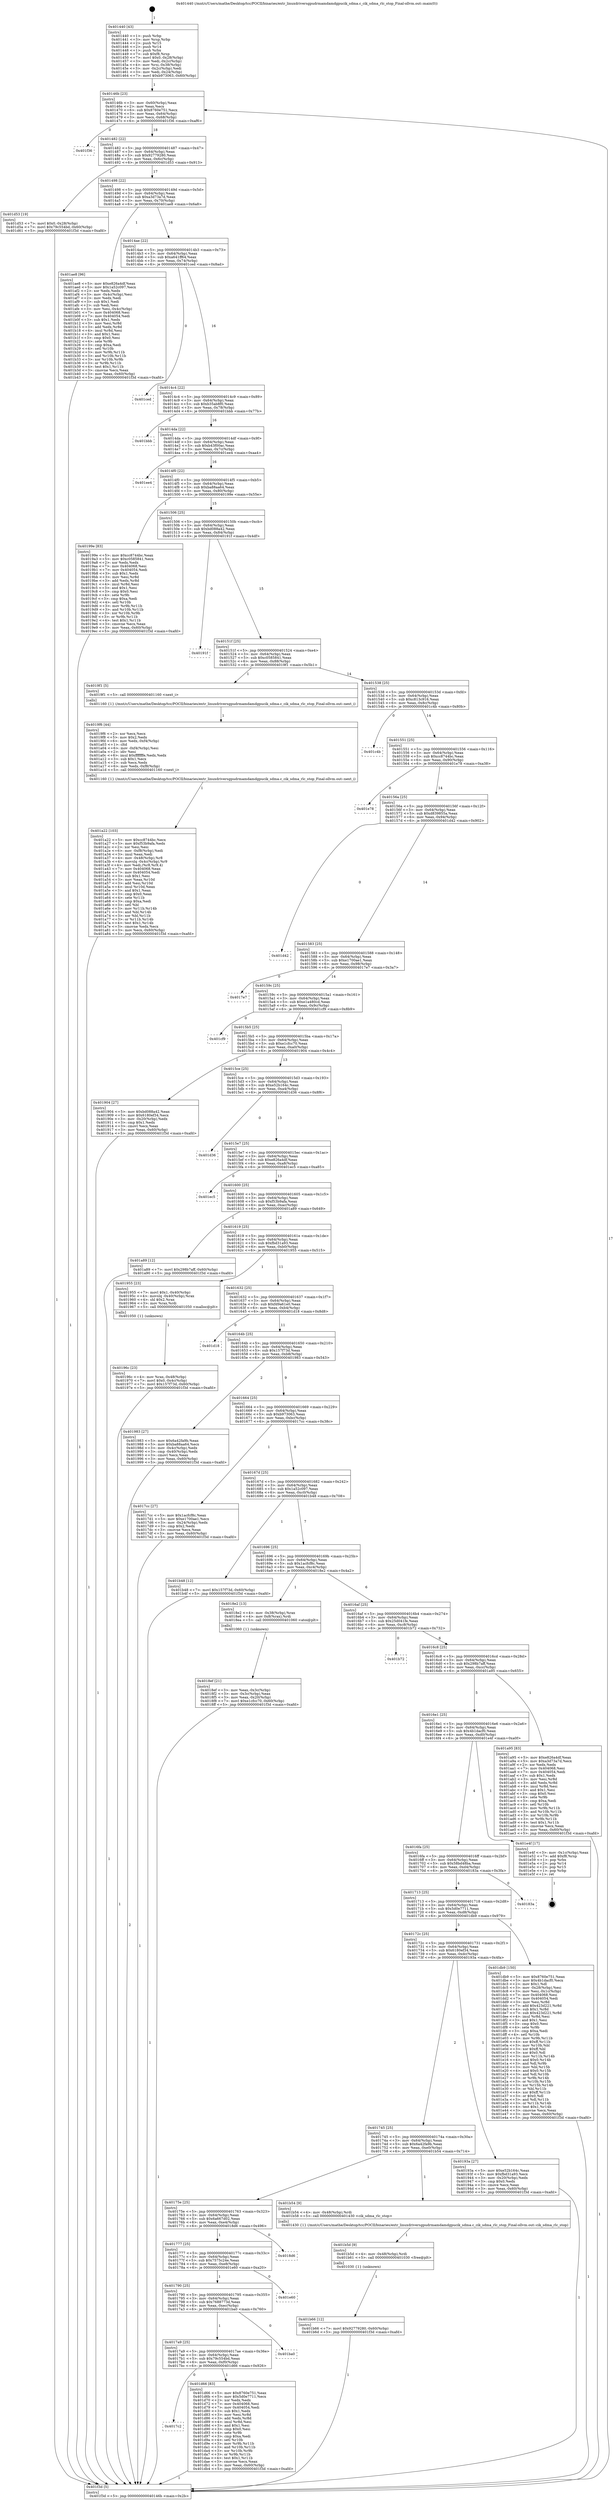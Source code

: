 digraph "0x401440" {
  label = "0x401440 (/mnt/c/Users/mathe/Desktop/tcc/POCII/binaries/extr_linuxdriversgpudrmamdamdgpucik_sdma.c_cik_sdma_rlc_stop_Final-ollvm.out::main(0))"
  labelloc = "t"
  node[shape=record]

  Entry [label="",width=0.3,height=0.3,shape=circle,fillcolor=black,style=filled]
  "0x40146b" [label="{
     0x40146b [23]\l
     | [instrs]\l
     &nbsp;&nbsp;0x40146b \<+3\>: mov -0x60(%rbp),%eax\l
     &nbsp;&nbsp;0x40146e \<+2\>: mov %eax,%ecx\l
     &nbsp;&nbsp;0x401470 \<+6\>: sub $0x8760e751,%ecx\l
     &nbsp;&nbsp;0x401476 \<+3\>: mov %eax,-0x64(%rbp)\l
     &nbsp;&nbsp;0x401479 \<+3\>: mov %ecx,-0x68(%rbp)\l
     &nbsp;&nbsp;0x40147c \<+6\>: je 0000000000401f36 \<main+0xaf6\>\l
  }"]
  "0x401f36" [label="{
     0x401f36\l
  }", style=dashed]
  "0x401482" [label="{
     0x401482 [22]\l
     | [instrs]\l
     &nbsp;&nbsp;0x401482 \<+5\>: jmp 0000000000401487 \<main+0x47\>\l
     &nbsp;&nbsp;0x401487 \<+3\>: mov -0x64(%rbp),%eax\l
     &nbsp;&nbsp;0x40148a \<+5\>: sub $0x92779280,%eax\l
     &nbsp;&nbsp;0x40148f \<+3\>: mov %eax,-0x6c(%rbp)\l
     &nbsp;&nbsp;0x401492 \<+6\>: je 0000000000401d53 \<main+0x913\>\l
  }"]
  Exit [label="",width=0.3,height=0.3,shape=circle,fillcolor=black,style=filled,peripheries=2]
  "0x401d53" [label="{
     0x401d53 [19]\l
     | [instrs]\l
     &nbsp;&nbsp;0x401d53 \<+7\>: movl $0x0,-0x28(%rbp)\l
     &nbsp;&nbsp;0x401d5a \<+7\>: movl $0x79c554bd,-0x60(%rbp)\l
     &nbsp;&nbsp;0x401d61 \<+5\>: jmp 0000000000401f3d \<main+0xafd\>\l
  }"]
  "0x401498" [label="{
     0x401498 [22]\l
     | [instrs]\l
     &nbsp;&nbsp;0x401498 \<+5\>: jmp 000000000040149d \<main+0x5d\>\l
     &nbsp;&nbsp;0x40149d \<+3\>: mov -0x64(%rbp),%eax\l
     &nbsp;&nbsp;0x4014a0 \<+5\>: sub $0xa3d73a7d,%eax\l
     &nbsp;&nbsp;0x4014a5 \<+3\>: mov %eax,-0x70(%rbp)\l
     &nbsp;&nbsp;0x4014a8 \<+6\>: je 0000000000401ae8 \<main+0x6a8\>\l
  }"]
  "0x4017c2" [label="{
     0x4017c2\l
  }", style=dashed]
  "0x401ae8" [label="{
     0x401ae8 [96]\l
     | [instrs]\l
     &nbsp;&nbsp;0x401ae8 \<+5\>: mov $0xe826a4df,%eax\l
     &nbsp;&nbsp;0x401aed \<+5\>: mov $0x1a52c097,%ecx\l
     &nbsp;&nbsp;0x401af2 \<+2\>: xor %edx,%edx\l
     &nbsp;&nbsp;0x401af4 \<+3\>: mov -0x4c(%rbp),%esi\l
     &nbsp;&nbsp;0x401af7 \<+2\>: mov %edx,%edi\l
     &nbsp;&nbsp;0x401af9 \<+3\>: sub $0x1,%edi\l
     &nbsp;&nbsp;0x401afc \<+2\>: sub %edi,%esi\l
     &nbsp;&nbsp;0x401afe \<+3\>: mov %esi,-0x4c(%rbp)\l
     &nbsp;&nbsp;0x401b01 \<+7\>: mov 0x404068,%esi\l
     &nbsp;&nbsp;0x401b08 \<+7\>: mov 0x404054,%edi\l
     &nbsp;&nbsp;0x401b0f \<+3\>: sub $0x1,%edx\l
     &nbsp;&nbsp;0x401b12 \<+3\>: mov %esi,%r8d\l
     &nbsp;&nbsp;0x401b15 \<+3\>: add %edx,%r8d\l
     &nbsp;&nbsp;0x401b18 \<+4\>: imul %r8d,%esi\l
     &nbsp;&nbsp;0x401b1c \<+3\>: and $0x1,%esi\l
     &nbsp;&nbsp;0x401b1f \<+3\>: cmp $0x0,%esi\l
     &nbsp;&nbsp;0x401b22 \<+4\>: sete %r9b\l
     &nbsp;&nbsp;0x401b26 \<+3\>: cmp $0xa,%edi\l
     &nbsp;&nbsp;0x401b29 \<+4\>: setl %r10b\l
     &nbsp;&nbsp;0x401b2d \<+3\>: mov %r9b,%r11b\l
     &nbsp;&nbsp;0x401b30 \<+3\>: and %r10b,%r11b\l
     &nbsp;&nbsp;0x401b33 \<+3\>: xor %r10b,%r9b\l
     &nbsp;&nbsp;0x401b36 \<+3\>: or %r9b,%r11b\l
     &nbsp;&nbsp;0x401b39 \<+4\>: test $0x1,%r11b\l
     &nbsp;&nbsp;0x401b3d \<+3\>: cmovne %ecx,%eax\l
     &nbsp;&nbsp;0x401b40 \<+3\>: mov %eax,-0x60(%rbp)\l
     &nbsp;&nbsp;0x401b43 \<+5\>: jmp 0000000000401f3d \<main+0xafd\>\l
  }"]
  "0x4014ae" [label="{
     0x4014ae [22]\l
     | [instrs]\l
     &nbsp;&nbsp;0x4014ae \<+5\>: jmp 00000000004014b3 \<main+0x73\>\l
     &nbsp;&nbsp;0x4014b3 \<+3\>: mov -0x64(%rbp),%eax\l
     &nbsp;&nbsp;0x4014b6 \<+5\>: sub $0xa641ff64,%eax\l
     &nbsp;&nbsp;0x4014bb \<+3\>: mov %eax,-0x74(%rbp)\l
     &nbsp;&nbsp;0x4014be \<+6\>: je 0000000000401ced \<main+0x8ad\>\l
  }"]
  "0x401d66" [label="{
     0x401d66 [83]\l
     | [instrs]\l
     &nbsp;&nbsp;0x401d66 \<+5\>: mov $0x8760e751,%eax\l
     &nbsp;&nbsp;0x401d6b \<+5\>: mov $0x5d0e7711,%ecx\l
     &nbsp;&nbsp;0x401d70 \<+2\>: xor %edx,%edx\l
     &nbsp;&nbsp;0x401d72 \<+7\>: mov 0x404068,%esi\l
     &nbsp;&nbsp;0x401d79 \<+7\>: mov 0x404054,%edi\l
     &nbsp;&nbsp;0x401d80 \<+3\>: sub $0x1,%edx\l
     &nbsp;&nbsp;0x401d83 \<+3\>: mov %esi,%r8d\l
     &nbsp;&nbsp;0x401d86 \<+3\>: add %edx,%r8d\l
     &nbsp;&nbsp;0x401d89 \<+4\>: imul %r8d,%esi\l
     &nbsp;&nbsp;0x401d8d \<+3\>: and $0x1,%esi\l
     &nbsp;&nbsp;0x401d90 \<+3\>: cmp $0x0,%esi\l
     &nbsp;&nbsp;0x401d93 \<+4\>: sete %r9b\l
     &nbsp;&nbsp;0x401d97 \<+3\>: cmp $0xa,%edi\l
     &nbsp;&nbsp;0x401d9a \<+4\>: setl %r10b\l
     &nbsp;&nbsp;0x401d9e \<+3\>: mov %r9b,%r11b\l
     &nbsp;&nbsp;0x401da1 \<+3\>: and %r10b,%r11b\l
     &nbsp;&nbsp;0x401da4 \<+3\>: xor %r10b,%r9b\l
     &nbsp;&nbsp;0x401da7 \<+3\>: or %r9b,%r11b\l
     &nbsp;&nbsp;0x401daa \<+4\>: test $0x1,%r11b\l
     &nbsp;&nbsp;0x401dae \<+3\>: cmovne %ecx,%eax\l
     &nbsp;&nbsp;0x401db1 \<+3\>: mov %eax,-0x60(%rbp)\l
     &nbsp;&nbsp;0x401db4 \<+5\>: jmp 0000000000401f3d \<main+0xafd\>\l
  }"]
  "0x401ced" [label="{
     0x401ced\l
  }", style=dashed]
  "0x4014c4" [label="{
     0x4014c4 [22]\l
     | [instrs]\l
     &nbsp;&nbsp;0x4014c4 \<+5\>: jmp 00000000004014c9 \<main+0x89\>\l
     &nbsp;&nbsp;0x4014c9 \<+3\>: mov -0x64(%rbp),%eax\l
     &nbsp;&nbsp;0x4014cc \<+5\>: sub $0xb35ab8f0,%eax\l
     &nbsp;&nbsp;0x4014d1 \<+3\>: mov %eax,-0x78(%rbp)\l
     &nbsp;&nbsp;0x4014d4 \<+6\>: je 0000000000401bbb \<main+0x77b\>\l
  }"]
  "0x4017a9" [label="{
     0x4017a9 [25]\l
     | [instrs]\l
     &nbsp;&nbsp;0x4017a9 \<+5\>: jmp 00000000004017ae \<main+0x36e\>\l
     &nbsp;&nbsp;0x4017ae \<+3\>: mov -0x64(%rbp),%eax\l
     &nbsp;&nbsp;0x4017b1 \<+5\>: sub $0x79c554bd,%eax\l
     &nbsp;&nbsp;0x4017b6 \<+6\>: mov %eax,-0xf0(%rbp)\l
     &nbsp;&nbsp;0x4017bc \<+6\>: je 0000000000401d66 \<main+0x926\>\l
  }"]
  "0x401bbb" [label="{
     0x401bbb\l
  }", style=dashed]
  "0x4014da" [label="{
     0x4014da [22]\l
     | [instrs]\l
     &nbsp;&nbsp;0x4014da \<+5\>: jmp 00000000004014df \<main+0x9f\>\l
     &nbsp;&nbsp;0x4014df \<+3\>: mov -0x64(%rbp),%eax\l
     &nbsp;&nbsp;0x4014e2 \<+5\>: sub $0xb43f00ac,%eax\l
     &nbsp;&nbsp;0x4014e7 \<+3\>: mov %eax,-0x7c(%rbp)\l
     &nbsp;&nbsp;0x4014ea \<+6\>: je 0000000000401ee4 \<main+0xaa4\>\l
  }"]
  "0x401ba0" [label="{
     0x401ba0\l
  }", style=dashed]
  "0x401ee4" [label="{
     0x401ee4\l
  }", style=dashed]
  "0x4014f0" [label="{
     0x4014f0 [22]\l
     | [instrs]\l
     &nbsp;&nbsp;0x4014f0 \<+5\>: jmp 00000000004014f5 \<main+0xb5\>\l
     &nbsp;&nbsp;0x4014f5 \<+3\>: mov -0x64(%rbp),%eax\l
     &nbsp;&nbsp;0x4014f8 \<+5\>: sub $0xba88aa64,%eax\l
     &nbsp;&nbsp;0x4014fd \<+3\>: mov %eax,-0x80(%rbp)\l
     &nbsp;&nbsp;0x401500 \<+6\>: je 000000000040199e \<main+0x55e\>\l
  }"]
  "0x401790" [label="{
     0x401790 [25]\l
     | [instrs]\l
     &nbsp;&nbsp;0x401790 \<+5\>: jmp 0000000000401795 \<main+0x355\>\l
     &nbsp;&nbsp;0x401795 \<+3\>: mov -0x64(%rbp),%eax\l
     &nbsp;&nbsp;0x401798 \<+5\>: sub $0x7688773d,%eax\l
     &nbsp;&nbsp;0x40179d \<+6\>: mov %eax,-0xec(%rbp)\l
     &nbsp;&nbsp;0x4017a3 \<+6\>: je 0000000000401ba0 \<main+0x760\>\l
  }"]
  "0x40199e" [label="{
     0x40199e [83]\l
     | [instrs]\l
     &nbsp;&nbsp;0x40199e \<+5\>: mov $0xcc8744bc,%eax\l
     &nbsp;&nbsp;0x4019a3 \<+5\>: mov $0xc0585841,%ecx\l
     &nbsp;&nbsp;0x4019a8 \<+2\>: xor %edx,%edx\l
     &nbsp;&nbsp;0x4019aa \<+7\>: mov 0x404068,%esi\l
     &nbsp;&nbsp;0x4019b1 \<+7\>: mov 0x404054,%edi\l
     &nbsp;&nbsp;0x4019b8 \<+3\>: sub $0x1,%edx\l
     &nbsp;&nbsp;0x4019bb \<+3\>: mov %esi,%r8d\l
     &nbsp;&nbsp;0x4019be \<+3\>: add %edx,%r8d\l
     &nbsp;&nbsp;0x4019c1 \<+4\>: imul %r8d,%esi\l
     &nbsp;&nbsp;0x4019c5 \<+3\>: and $0x1,%esi\l
     &nbsp;&nbsp;0x4019c8 \<+3\>: cmp $0x0,%esi\l
     &nbsp;&nbsp;0x4019cb \<+4\>: sete %r9b\l
     &nbsp;&nbsp;0x4019cf \<+3\>: cmp $0xa,%edi\l
     &nbsp;&nbsp;0x4019d2 \<+4\>: setl %r10b\l
     &nbsp;&nbsp;0x4019d6 \<+3\>: mov %r9b,%r11b\l
     &nbsp;&nbsp;0x4019d9 \<+3\>: and %r10b,%r11b\l
     &nbsp;&nbsp;0x4019dc \<+3\>: xor %r10b,%r9b\l
     &nbsp;&nbsp;0x4019df \<+3\>: or %r9b,%r11b\l
     &nbsp;&nbsp;0x4019e2 \<+4\>: test $0x1,%r11b\l
     &nbsp;&nbsp;0x4019e6 \<+3\>: cmovne %ecx,%eax\l
     &nbsp;&nbsp;0x4019e9 \<+3\>: mov %eax,-0x60(%rbp)\l
     &nbsp;&nbsp;0x4019ec \<+5\>: jmp 0000000000401f3d \<main+0xafd\>\l
  }"]
  "0x401506" [label="{
     0x401506 [25]\l
     | [instrs]\l
     &nbsp;&nbsp;0x401506 \<+5\>: jmp 000000000040150b \<main+0xcb\>\l
     &nbsp;&nbsp;0x40150b \<+3\>: mov -0x64(%rbp),%eax\l
     &nbsp;&nbsp;0x40150e \<+5\>: sub $0xbd088a42,%eax\l
     &nbsp;&nbsp;0x401513 \<+6\>: mov %eax,-0x84(%rbp)\l
     &nbsp;&nbsp;0x401519 \<+6\>: je 000000000040191f \<main+0x4df\>\l
  }"]
  "0x401e60" [label="{
     0x401e60\l
  }", style=dashed]
  "0x40191f" [label="{
     0x40191f\l
  }", style=dashed]
  "0x40151f" [label="{
     0x40151f [25]\l
     | [instrs]\l
     &nbsp;&nbsp;0x40151f \<+5\>: jmp 0000000000401524 \<main+0xe4\>\l
     &nbsp;&nbsp;0x401524 \<+3\>: mov -0x64(%rbp),%eax\l
     &nbsp;&nbsp;0x401527 \<+5\>: sub $0xc0585841,%eax\l
     &nbsp;&nbsp;0x40152c \<+6\>: mov %eax,-0x88(%rbp)\l
     &nbsp;&nbsp;0x401532 \<+6\>: je 00000000004019f1 \<main+0x5b1\>\l
  }"]
  "0x401777" [label="{
     0x401777 [25]\l
     | [instrs]\l
     &nbsp;&nbsp;0x401777 \<+5\>: jmp 000000000040177c \<main+0x33c\>\l
     &nbsp;&nbsp;0x40177c \<+3\>: mov -0x64(%rbp),%eax\l
     &nbsp;&nbsp;0x40177f \<+5\>: sub $0x7575c24e,%eax\l
     &nbsp;&nbsp;0x401784 \<+6\>: mov %eax,-0xe8(%rbp)\l
     &nbsp;&nbsp;0x40178a \<+6\>: je 0000000000401e60 \<main+0xa20\>\l
  }"]
  "0x4019f1" [label="{
     0x4019f1 [5]\l
     | [instrs]\l
     &nbsp;&nbsp;0x4019f1 \<+5\>: call 0000000000401160 \<next_i\>\l
     | [calls]\l
     &nbsp;&nbsp;0x401160 \{1\} (/mnt/c/Users/mathe/Desktop/tcc/POCII/binaries/extr_linuxdriversgpudrmamdamdgpucik_sdma.c_cik_sdma_rlc_stop_Final-ollvm.out::next_i)\l
  }"]
  "0x401538" [label="{
     0x401538 [25]\l
     | [instrs]\l
     &nbsp;&nbsp;0x401538 \<+5\>: jmp 000000000040153d \<main+0xfd\>\l
     &nbsp;&nbsp;0x40153d \<+3\>: mov -0x64(%rbp),%eax\l
     &nbsp;&nbsp;0x401540 \<+5\>: sub $0xc813c916,%eax\l
     &nbsp;&nbsp;0x401545 \<+6\>: mov %eax,-0x8c(%rbp)\l
     &nbsp;&nbsp;0x40154b \<+6\>: je 0000000000401c4b \<main+0x80b\>\l
  }"]
  "0x4018d6" [label="{
     0x4018d6\l
  }", style=dashed]
  "0x401c4b" [label="{
     0x401c4b\l
  }", style=dashed]
  "0x401551" [label="{
     0x401551 [25]\l
     | [instrs]\l
     &nbsp;&nbsp;0x401551 \<+5\>: jmp 0000000000401556 \<main+0x116\>\l
     &nbsp;&nbsp;0x401556 \<+3\>: mov -0x64(%rbp),%eax\l
     &nbsp;&nbsp;0x401559 \<+5\>: sub $0xcc8744bc,%eax\l
     &nbsp;&nbsp;0x40155e \<+6\>: mov %eax,-0x90(%rbp)\l
     &nbsp;&nbsp;0x401564 \<+6\>: je 0000000000401e78 \<main+0xa38\>\l
  }"]
  "0x401b66" [label="{
     0x401b66 [12]\l
     | [instrs]\l
     &nbsp;&nbsp;0x401b66 \<+7\>: movl $0x92779280,-0x60(%rbp)\l
     &nbsp;&nbsp;0x401b6d \<+5\>: jmp 0000000000401f3d \<main+0xafd\>\l
  }"]
  "0x401e78" [label="{
     0x401e78\l
  }", style=dashed]
  "0x40156a" [label="{
     0x40156a [25]\l
     | [instrs]\l
     &nbsp;&nbsp;0x40156a \<+5\>: jmp 000000000040156f \<main+0x12f\>\l
     &nbsp;&nbsp;0x40156f \<+3\>: mov -0x64(%rbp),%eax\l
     &nbsp;&nbsp;0x401572 \<+5\>: sub $0xd839855a,%eax\l
     &nbsp;&nbsp;0x401577 \<+6\>: mov %eax,-0x94(%rbp)\l
     &nbsp;&nbsp;0x40157d \<+6\>: je 0000000000401d42 \<main+0x902\>\l
  }"]
  "0x401b5d" [label="{
     0x401b5d [9]\l
     | [instrs]\l
     &nbsp;&nbsp;0x401b5d \<+4\>: mov -0x48(%rbp),%rdi\l
     &nbsp;&nbsp;0x401b61 \<+5\>: call 0000000000401030 \<free@plt\>\l
     | [calls]\l
     &nbsp;&nbsp;0x401030 \{1\} (unknown)\l
  }"]
  "0x401d42" [label="{
     0x401d42\l
  }", style=dashed]
  "0x401583" [label="{
     0x401583 [25]\l
     | [instrs]\l
     &nbsp;&nbsp;0x401583 \<+5\>: jmp 0000000000401588 \<main+0x148\>\l
     &nbsp;&nbsp;0x401588 \<+3\>: mov -0x64(%rbp),%eax\l
     &nbsp;&nbsp;0x40158b \<+5\>: sub $0xe1700ae1,%eax\l
     &nbsp;&nbsp;0x401590 \<+6\>: mov %eax,-0x98(%rbp)\l
     &nbsp;&nbsp;0x401596 \<+6\>: je 00000000004017e7 \<main+0x3a7\>\l
  }"]
  "0x40175e" [label="{
     0x40175e [25]\l
     | [instrs]\l
     &nbsp;&nbsp;0x40175e \<+5\>: jmp 0000000000401763 \<main+0x323\>\l
     &nbsp;&nbsp;0x401763 \<+3\>: mov -0x64(%rbp),%eax\l
     &nbsp;&nbsp;0x401766 \<+5\>: sub $0x6a667d02,%eax\l
     &nbsp;&nbsp;0x40176b \<+6\>: mov %eax,-0xe4(%rbp)\l
     &nbsp;&nbsp;0x401771 \<+6\>: je 00000000004018d6 \<main+0x496\>\l
  }"]
  "0x4017e7" [label="{
     0x4017e7\l
  }", style=dashed]
  "0x40159c" [label="{
     0x40159c [25]\l
     | [instrs]\l
     &nbsp;&nbsp;0x40159c \<+5\>: jmp 00000000004015a1 \<main+0x161\>\l
     &nbsp;&nbsp;0x4015a1 \<+3\>: mov -0x64(%rbp),%eax\l
     &nbsp;&nbsp;0x4015a4 \<+5\>: sub $0xe1a480cd,%eax\l
     &nbsp;&nbsp;0x4015a9 \<+6\>: mov %eax,-0x9c(%rbp)\l
     &nbsp;&nbsp;0x4015af \<+6\>: je 0000000000401cf9 \<main+0x8b9\>\l
  }"]
  "0x401b54" [label="{
     0x401b54 [9]\l
     | [instrs]\l
     &nbsp;&nbsp;0x401b54 \<+4\>: mov -0x48(%rbp),%rdi\l
     &nbsp;&nbsp;0x401b58 \<+5\>: call 0000000000401430 \<cik_sdma_rlc_stop\>\l
     | [calls]\l
     &nbsp;&nbsp;0x401430 \{1\} (/mnt/c/Users/mathe/Desktop/tcc/POCII/binaries/extr_linuxdriversgpudrmamdamdgpucik_sdma.c_cik_sdma_rlc_stop_Final-ollvm.out::cik_sdma_rlc_stop)\l
  }"]
  "0x401cf9" [label="{
     0x401cf9\l
  }", style=dashed]
  "0x4015b5" [label="{
     0x4015b5 [25]\l
     | [instrs]\l
     &nbsp;&nbsp;0x4015b5 \<+5\>: jmp 00000000004015ba \<main+0x17a\>\l
     &nbsp;&nbsp;0x4015ba \<+3\>: mov -0x64(%rbp),%eax\l
     &nbsp;&nbsp;0x4015bd \<+5\>: sub $0xe1cfcc70,%eax\l
     &nbsp;&nbsp;0x4015c2 \<+6\>: mov %eax,-0xa0(%rbp)\l
     &nbsp;&nbsp;0x4015c8 \<+6\>: je 0000000000401904 \<main+0x4c4\>\l
  }"]
  "0x401a22" [label="{
     0x401a22 [103]\l
     | [instrs]\l
     &nbsp;&nbsp;0x401a22 \<+5\>: mov $0xcc8744bc,%ecx\l
     &nbsp;&nbsp;0x401a27 \<+5\>: mov $0xf53b9afa,%edx\l
     &nbsp;&nbsp;0x401a2c \<+2\>: xor %esi,%esi\l
     &nbsp;&nbsp;0x401a2e \<+6\>: mov -0xf8(%rbp),%edi\l
     &nbsp;&nbsp;0x401a34 \<+3\>: imul %eax,%edi\l
     &nbsp;&nbsp;0x401a37 \<+4\>: mov -0x48(%rbp),%r8\l
     &nbsp;&nbsp;0x401a3b \<+4\>: movslq -0x4c(%rbp),%r9\l
     &nbsp;&nbsp;0x401a3f \<+4\>: mov %edi,(%r8,%r9,4)\l
     &nbsp;&nbsp;0x401a43 \<+7\>: mov 0x404068,%eax\l
     &nbsp;&nbsp;0x401a4a \<+7\>: mov 0x404054,%edi\l
     &nbsp;&nbsp;0x401a51 \<+3\>: sub $0x1,%esi\l
     &nbsp;&nbsp;0x401a54 \<+3\>: mov %eax,%r10d\l
     &nbsp;&nbsp;0x401a57 \<+3\>: add %esi,%r10d\l
     &nbsp;&nbsp;0x401a5a \<+4\>: imul %r10d,%eax\l
     &nbsp;&nbsp;0x401a5e \<+3\>: and $0x1,%eax\l
     &nbsp;&nbsp;0x401a61 \<+3\>: cmp $0x0,%eax\l
     &nbsp;&nbsp;0x401a64 \<+4\>: sete %r11b\l
     &nbsp;&nbsp;0x401a68 \<+3\>: cmp $0xa,%edi\l
     &nbsp;&nbsp;0x401a6b \<+3\>: setl %bl\l
     &nbsp;&nbsp;0x401a6e \<+3\>: mov %r11b,%r14b\l
     &nbsp;&nbsp;0x401a71 \<+3\>: and %bl,%r14b\l
     &nbsp;&nbsp;0x401a74 \<+3\>: xor %bl,%r11b\l
     &nbsp;&nbsp;0x401a77 \<+3\>: or %r11b,%r14b\l
     &nbsp;&nbsp;0x401a7a \<+4\>: test $0x1,%r14b\l
     &nbsp;&nbsp;0x401a7e \<+3\>: cmovne %edx,%ecx\l
     &nbsp;&nbsp;0x401a81 \<+3\>: mov %ecx,-0x60(%rbp)\l
     &nbsp;&nbsp;0x401a84 \<+5\>: jmp 0000000000401f3d \<main+0xafd\>\l
  }"]
  "0x401904" [label="{
     0x401904 [27]\l
     | [instrs]\l
     &nbsp;&nbsp;0x401904 \<+5\>: mov $0xbd088a42,%eax\l
     &nbsp;&nbsp;0x401909 \<+5\>: mov $0x6180ef34,%ecx\l
     &nbsp;&nbsp;0x40190e \<+3\>: mov -0x20(%rbp),%edx\l
     &nbsp;&nbsp;0x401911 \<+3\>: cmp $0x1,%edx\l
     &nbsp;&nbsp;0x401914 \<+3\>: cmovl %ecx,%eax\l
     &nbsp;&nbsp;0x401917 \<+3\>: mov %eax,-0x60(%rbp)\l
     &nbsp;&nbsp;0x40191a \<+5\>: jmp 0000000000401f3d \<main+0xafd\>\l
  }"]
  "0x4015ce" [label="{
     0x4015ce [25]\l
     | [instrs]\l
     &nbsp;&nbsp;0x4015ce \<+5\>: jmp 00000000004015d3 \<main+0x193\>\l
     &nbsp;&nbsp;0x4015d3 \<+3\>: mov -0x64(%rbp),%eax\l
     &nbsp;&nbsp;0x4015d6 \<+5\>: sub $0xe52b164c,%eax\l
     &nbsp;&nbsp;0x4015db \<+6\>: mov %eax,-0xa4(%rbp)\l
     &nbsp;&nbsp;0x4015e1 \<+6\>: je 0000000000401d36 \<main+0x8f6\>\l
  }"]
  "0x4019f6" [label="{
     0x4019f6 [44]\l
     | [instrs]\l
     &nbsp;&nbsp;0x4019f6 \<+2\>: xor %ecx,%ecx\l
     &nbsp;&nbsp;0x4019f8 \<+5\>: mov $0x2,%edx\l
     &nbsp;&nbsp;0x4019fd \<+6\>: mov %edx,-0xf4(%rbp)\l
     &nbsp;&nbsp;0x401a03 \<+1\>: cltd\l
     &nbsp;&nbsp;0x401a04 \<+6\>: mov -0xf4(%rbp),%esi\l
     &nbsp;&nbsp;0x401a0a \<+2\>: idiv %esi\l
     &nbsp;&nbsp;0x401a0c \<+6\>: imul $0xfffffffe,%edx,%edx\l
     &nbsp;&nbsp;0x401a12 \<+3\>: sub $0x1,%ecx\l
     &nbsp;&nbsp;0x401a15 \<+2\>: sub %ecx,%edx\l
     &nbsp;&nbsp;0x401a17 \<+6\>: mov %edx,-0xf8(%rbp)\l
     &nbsp;&nbsp;0x401a1d \<+5\>: call 0000000000401160 \<next_i\>\l
     | [calls]\l
     &nbsp;&nbsp;0x401160 \{1\} (/mnt/c/Users/mathe/Desktop/tcc/POCII/binaries/extr_linuxdriversgpudrmamdamdgpucik_sdma.c_cik_sdma_rlc_stop_Final-ollvm.out::next_i)\l
  }"]
  "0x401d36" [label="{
     0x401d36\l
  }", style=dashed]
  "0x4015e7" [label="{
     0x4015e7 [25]\l
     | [instrs]\l
     &nbsp;&nbsp;0x4015e7 \<+5\>: jmp 00000000004015ec \<main+0x1ac\>\l
     &nbsp;&nbsp;0x4015ec \<+3\>: mov -0x64(%rbp),%eax\l
     &nbsp;&nbsp;0x4015ef \<+5\>: sub $0xe826a4df,%eax\l
     &nbsp;&nbsp;0x4015f4 \<+6\>: mov %eax,-0xa8(%rbp)\l
     &nbsp;&nbsp;0x4015fa \<+6\>: je 0000000000401ec5 \<main+0xa85\>\l
  }"]
  "0x40196c" [label="{
     0x40196c [23]\l
     | [instrs]\l
     &nbsp;&nbsp;0x40196c \<+4\>: mov %rax,-0x48(%rbp)\l
     &nbsp;&nbsp;0x401970 \<+7\>: movl $0x0,-0x4c(%rbp)\l
     &nbsp;&nbsp;0x401977 \<+7\>: movl $0x157f73d,-0x60(%rbp)\l
     &nbsp;&nbsp;0x40197e \<+5\>: jmp 0000000000401f3d \<main+0xafd\>\l
  }"]
  "0x401ec5" [label="{
     0x401ec5\l
  }", style=dashed]
  "0x401600" [label="{
     0x401600 [25]\l
     | [instrs]\l
     &nbsp;&nbsp;0x401600 \<+5\>: jmp 0000000000401605 \<main+0x1c5\>\l
     &nbsp;&nbsp;0x401605 \<+3\>: mov -0x64(%rbp),%eax\l
     &nbsp;&nbsp;0x401608 \<+5\>: sub $0xf53b9afa,%eax\l
     &nbsp;&nbsp;0x40160d \<+6\>: mov %eax,-0xac(%rbp)\l
     &nbsp;&nbsp;0x401613 \<+6\>: je 0000000000401a89 \<main+0x649\>\l
  }"]
  "0x401745" [label="{
     0x401745 [25]\l
     | [instrs]\l
     &nbsp;&nbsp;0x401745 \<+5\>: jmp 000000000040174a \<main+0x30a\>\l
     &nbsp;&nbsp;0x40174a \<+3\>: mov -0x64(%rbp),%eax\l
     &nbsp;&nbsp;0x40174d \<+5\>: sub $0x6a42fa9b,%eax\l
     &nbsp;&nbsp;0x401752 \<+6\>: mov %eax,-0xe0(%rbp)\l
     &nbsp;&nbsp;0x401758 \<+6\>: je 0000000000401b54 \<main+0x714\>\l
  }"]
  "0x401a89" [label="{
     0x401a89 [12]\l
     | [instrs]\l
     &nbsp;&nbsp;0x401a89 \<+7\>: movl $0x298b7aff,-0x60(%rbp)\l
     &nbsp;&nbsp;0x401a90 \<+5\>: jmp 0000000000401f3d \<main+0xafd\>\l
  }"]
  "0x401619" [label="{
     0x401619 [25]\l
     | [instrs]\l
     &nbsp;&nbsp;0x401619 \<+5\>: jmp 000000000040161e \<main+0x1de\>\l
     &nbsp;&nbsp;0x40161e \<+3\>: mov -0x64(%rbp),%eax\l
     &nbsp;&nbsp;0x401621 \<+5\>: sub $0xfbd31a93,%eax\l
     &nbsp;&nbsp;0x401626 \<+6\>: mov %eax,-0xb0(%rbp)\l
     &nbsp;&nbsp;0x40162c \<+6\>: je 0000000000401955 \<main+0x515\>\l
  }"]
  "0x40193a" [label="{
     0x40193a [27]\l
     | [instrs]\l
     &nbsp;&nbsp;0x40193a \<+5\>: mov $0xe52b164c,%eax\l
     &nbsp;&nbsp;0x40193f \<+5\>: mov $0xfbd31a93,%ecx\l
     &nbsp;&nbsp;0x401944 \<+3\>: mov -0x20(%rbp),%edx\l
     &nbsp;&nbsp;0x401947 \<+3\>: cmp $0x0,%edx\l
     &nbsp;&nbsp;0x40194a \<+3\>: cmove %ecx,%eax\l
     &nbsp;&nbsp;0x40194d \<+3\>: mov %eax,-0x60(%rbp)\l
     &nbsp;&nbsp;0x401950 \<+5\>: jmp 0000000000401f3d \<main+0xafd\>\l
  }"]
  "0x401955" [label="{
     0x401955 [23]\l
     | [instrs]\l
     &nbsp;&nbsp;0x401955 \<+7\>: movl $0x1,-0x40(%rbp)\l
     &nbsp;&nbsp;0x40195c \<+4\>: movslq -0x40(%rbp),%rax\l
     &nbsp;&nbsp;0x401960 \<+4\>: shl $0x2,%rax\l
     &nbsp;&nbsp;0x401964 \<+3\>: mov %rax,%rdi\l
     &nbsp;&nbsp;0x401967 \<+5\>: call 0000000000401050 \<malloc@plt\>\l
     | [calls]\l
     &nbsp;&nbsp;0x401050 \{1\} (unknown)\l
  }"]
  "0x401632" [label="{
     0x401632 [25]\l
     | [instrs]\l
     &nbsp;&nbsp;0x401632 \<+5\>: jmp 0000000000401637 \<main+0x1f7\>\l
     &nbsp;&nbsp;0x401637 \<+3\>: mov -0x64(%rbp),%eax\l
     &nbsp;&nbsp;0x40163a \<+5\>: sub $0xfd9a61e0,%eax\l
     &nbsp;&nbsp;0x40163f \<+6\>: mov %eax,-0xb4(%rbp)\l
     &nbsp;&nbsp;0x401645 \<+6\>: je 0000000000401d18 \<main+0x8d8\>\l
  }"]
  "0x40172c" [label="{
     0x40172c [25]\l
     | [instrs]\l
     &nbsp;&nbsp;0x40172c \<+5\>: jmp 0000000000401731 \<main+0x2f1\>\l
     &nbsp;&nbsp;0x401731 \<+3\>: mov -0x64(%rbp),%eax\l
     &nbsp;&nbsp;0x401734 \<+5\>: sub $0x6180ef34,%eax\l
     &nbsp;&nbsp;0x401739 \<+6\>: mov %eax,-0xdc(%rbp)\l
     &nbsp;&nbsp;0x40173f \<+6\>: je 000000000040193a \<main+0x4fa\>\l
  }"]
  "0x401d18" [label="{
     0x401d18\l
  }", style=dashed]
  "0x40164b" [label="{
     0x40164b [25]\l
     | [instrs]\l
     &nbsp;&nbsp;0x40164b \<+5\>: jmp 0000000000401650 \<main+0x210\>\l
     &nbsp;&nbsp;0x401650 \<+3\>: mov -0x64(%rbp),%eax\l
     &nbsp;&nbsp;0x401653 \<+5\>: sub $0x157f73d,%eax\l
     &nbsp;&nbsp;0x401658 \<+6\>: mov %eax,-0xb8(%rbp)\l
     &nbsp;&nbsp;0x40165e \<+6\>: je 0000000000401983 \<main+0x543\>\l
  }"]
  "0x401db9" [label="{
     0x401db9 [150]\l
     | [instrs]\l
     &nbsp;&nbsp;0x401db9 \<+5\>: mov $0x8760e751,%eax\l
     &nbsp;&nbsp;0x401dbe \<+5\>: mov $0x4b1dacf0,%ecx\l
     &nbsp;&nbsp;0x401dc3 \<+2\>: mov $0x1,%dl\l
     &nbsp;&nbsp;0x401dc5 \<+3\>: mov -0x28(%rbp),%esi\l
     &nbsp;&nbsp;0x401dc8 \<+3\>: mov %esi,-0x1c(%rbp)\l
     &nbsp;&nbsp;0x401dcb \<+7\>: mov 0x404068,%esi\l
     &nbsp;&nbsp;0x401dd2 \<+7\>: mov 0x404054,%edi\l
     &nbsp;&nbsp;0x401dd9 \<+3\>: mov %esi,%r8d\l
     &nbsp;&nbsp;0x401ddc \<+7\>: add $0x423d221,%r8d\l
     &nbsp;&nbsp;0x401de3 \<+4\>: sub $0x1,%r8d\l
     &nbsp;&nbsp;0x401de7 \<+7\>: sub $0x423d221,%r8d\l
     &nbsp;&nbsp;0x401dee \<+4\>: imul %r8d,%esi\l
     &nbsp;&nbsp;0x401df2 \<+3\>: and $0x1,%esi\l
     &nbsp;&nbsp;0x401df5 \<+3\>: cmp $0x0,%esi\l
     &nbsp;&nbsp;0x401df8 \<+4\>: sete %r9b\l
     &nbsp;&nbsp;0x401dfc \<+3\>: cmp $0xa,%edi\l
     &nbsp;&nbsp;0x401dff \<+4\>: setl %r10b\l
     &nbsp;&nbsp;0x401e03 \<+3\>: mov %r9b,%r11b\l
     &nbsp;&nbsp;0x401e06 \<+4\>: xor $0xff,%r11b\l
     &nbsp;&nbsp;0x401e0a \<+3\>: mov %r10b,%bl\l
     &nbsp;&nbsp;0x401e0d \<+3\>: xor $0xff,%bl\l
     &nbsp;&nbsp;0x401e10 \<+3\>: xor $0x0,%dl\l
     &nbsp;&nbsp;0x401e13 \<+3\>: mov %r11b,%r14b\l
     &nbsp;&nbsp;0x401e16 \<+4\>: and $0x0,%r14b\l
     &nbsp;&nbsp;0x401e1a \<+3\>: and %dl,%r9b\l
     &nbsp;&nbsp;0x401e1d \<+3\>: mov %bl,%r15b\l
     &nbsp;&nbsp;0x401e20 \<+4\>: and $0x0,%r15b\l
     &nbsp;&nbsp;0x401e24 \<+3\>: and %dl,%r10b\l
     &nbsp;&nbsp;0x401e27 \<+3\>: or %r9b,%r14b\l
     &nbsp;&nbsp;0x401e2a \<+3\>: or %r10b,%r15b\l
     &nbsp;&nbsp;0x401e2d \<+3\>: xor %r15b,%r14b\l
     &nbsp;&nbsp;0x401e30 \<+3\>: or %bl,%r11b\l
     &nbsp;&nbsp;0x401e33 \<+4\>: xor $0xff,%r11b\l
     &nbsp;&nbsp;0x401e37 \<+3\>: or $0x0,%dl\l
     &nbsp;&nbsp;0x401e3a \<+3\>: and %dl,%r11b\l
     &nbsp;&nbsp;0x401e3d \<+3\>: or %r11b,%r14b\l
     &nbsp;&nbsp;0x401e40 \<+4\>: test $0x1,%r14b\l
     &nbsp;&nbsp;0x401e44 \<+3\>: cmovne %ecx,%eax\l
     &nbsp;&nbsp;0x401e47 \<+3\>: mov %eax,-0x60(%rbp)\l
     &nbsp;&nbsp;0x401e4a \<+5\>: jmp 0000000000401f3d \<main+0xafd\>\l
  }"]
  "0x401983" [label="{
     0x401983 [27]\l
     | [instrs]\l
     &nbsp;&nbsp;0x401983 \<+5\>: mov $0x6a42fa9b,%eax\l
     &nbsp;&nbsp;0x401988 \<+5\>: mov $0xba88aa64,%ecx\l
     &nbsp;&nbsp;0x40198d \<+3\>: mov -0x4c(%rbp),%edx\l
     &nbsp;&nbsp;0x401990 \<+3\>: cmp -0x40(%rbp),%edx\l
     &nbsp;&nbsp;0x401993 \<+3\>: cmovl %ecx,%eax\l
     &nbsp;&nbsp;0x401996 \<+3\>: mov %eax,-0x60(%rbp)\l
     &nbsp;&nbsp;0x401999 \<+5\>: jmp 0000000000401f3d \<main+0xafd\>\l
  }"]
  "0x401664" [label="{
     0x401664 [25]\l
     | [instrs]\l
     &nbsp;&nbsp;0x401664 \<+5\>: jmp 0000000000401669 \<main+0x229\>\l
     &nbsp;&nbsp;0x401669 \<+3\>: mov -0x64(%rbp),%eax\l
     &nbsp;&nbsp;0x40166c \<+5\>: sub $0xb973063,%eax\l
     &nbsp;&nbsp;0x401671 \<+6\>: mov %eax,-0xbc(%rbp)\l
     &nbsp;&nbsp;0x401677 \<+6\>: je 00000000004017cc \<main+0x38c\>\l
  }"]
  "0x401713" [label="{
     0x401713 [25]\l
     | [instrs]\l
     &nbsp;&nbsp;0x401713 \<+5\>: jmp 0000000000401718 \<main+0x2d8\>\l
     &nbsp;&nbsp;0x401718 \<+3\>: mov -0x64(%rbp),%eax\l
     &nbsp;&nbsp;0x40171b \<+5\>: sub $0x5d0e7711,%eax\l
     &nbsp;&nbsp;0x401720 \<+6\>: mov %eax,-0xd8(%rbp)\l
     &nbsp;&nbsp;0x401726 \<+6\>: je 0000000000401db9 \<main+0x979\>\l
  }"]
  "0x4017cc" [label="{
     0x4017cc [27]\l
     | [instrs]\l
     &nbsp;&nbsp;0x4017cc \<+5\>: mov $0x1acfcf8c,%eax\l
     &nbsp;&nbsp;0x4017d1 \<+5\>: mov $0xe1700ae1,%ecx\l
     &nbsp;&nbsp;0x4017d6 \<+3\>: mov -0x24(%rbp),%edx\l
     &nbsp;&nbsp;0x4017d9 \<+3\>: cmp $0x2,%edx\l
     &nbsp;&nbsp;0x4017dc \<+3\>: cmovne %ecx,%eax\l
     &nbsp;&nbsp;0x4017df \<+3\>: mov %eax,-0x60(%rbp)\l
     &nbsp;&nbsp;0x4017e2 \<+5\>: jmp 0000000000401f3d \<main+0xafd\>\l
  }"]
  "0x40167d" [label="{
     0x40167d [25]\l
     | [instrs]\l
     &nbsp;&nbsp;0x40167d \<+5\>: jmp 0000000000401682 \<main+0x242\>\l
     &nbsp;&nbsp;0x401682 \<+3\>: mov -0x64(%rbp),%eax\l
     &nbsp;&nbsp;0x401685 \<+5\>: sub $0x1a52c097,%eax\l
     &nbsp;&nbsp;0x40168a \<+6\>: mov %eax,-0xc0(%rbp)\l
     &nbsp;&nbsp;0x401690 \<+6\>: je 0000000000401b48 \<main+0x708\>\l
  }"]
  "0x401f3d" [label="{
     0x401f3d [5]\l
     | [instrs]\l
     &nbsp;&nbsp;0x401f3d \<+5\>: jmp 000000000040146b \<main+0x2b\>\l
  }"]
  "0x401440" [label="{
     0x401440 [43]\l
     | [instrs]\l
     &nbsp;&nbsp;0x401440 \<+1\>: push %rbp\l
     &nbsp;&nbsp;0x401441 \<+3\>: mov %rsp,%rbp\l
     &nbsp;&nbsp;0x401444 \<+2\>: push %r15\l
     &nbsp;&nbsp;0x401446 \<+2\>: push %r14\l
     &nbsp;&nbsp;0x401448 \<+1\>: push %rbx\l
     &nbsp;&nbsp;0x401449 \<+7\>: sub $0xf8,%rsp\l
     &nbsp;&nbsp;0x401450 \<+7\>: movl $0x0,-0x28(%rbp)\l
     &nbsp;&nbsp;0x401457 \<+3\>: mov %edi,-0x2c(%rbp)\l
     &nbsp;&nbsp;0x40145a \<+4\>: mov %rsi,-0x38(%rbp)\l
     &nbsp;&nbsp;0x40145e \<+3\>: mov -0x2c(%rbp),%edi\l
     &nbsp;&nbsp;0x401461 \<+3\>: mov %edi,-0x24(%rbp)\l
     &nbsp;&nbsp;0x401464 \<+7\>: movl $0xb973063,-0x60(%rbp)\l
  }"]
  "0x40183a" [label="{
     0x40183a\l
  }", style=dashed]
  "0x401b48" [label="{
     0x401b48 [12]\l
     | [instrs]\l
     &nbsp;&nbsp;0x401b48 \<+7\>: movl $0x157f73d,-0x60(%rbp)\l
     &nbsp;&nbsp;0x401b4f \<+5\>: jmp 0000000000401f3d \<main+0xafd\>\l
  }"]
  "0x401696" [label="{
     0x401696 [25]\l
     | [instrs]\l
     &nbsp;&nbsp;0x401696 \<+5\>: jmp 000000000040169b \<main+0x25b\>\l
     &nbsp;&nbsp;0x40169b \<+3\>: mov -0x64(%rbp),%eax\l
     &nbsp;&nbsp;0x40169e \<+5\>: sub $0x1acfcf8c,%eax\l
     &nbsp;&nbsp;0x4016a3 \<+6\>: mov %eax,-0xc4(%rbp)\l
     &nbsp;&nbsp;0x4016a9 \<+6\>: je 00000000004018e2 \<main+0x4a2\>\l
  }"]
  "0x4016fa" [label="{
     0x4016fa [25]\l
     | [instrs]\l
     &nbsp;&nbsp;0x4016fa \<+5\>: jmp 00000000004016ff \<main+0x2bf\>\l
     &nbsp;&nbsp;0x4016ff \<+3\>: mov -0x64(%rbp),%eax\l
     &nbsp;&nbsp;0x401702 \<+5\>: sub $0x58bd48ba,%eax\l
     &nbsp;&nbsp;0x401707 \<+6\>: mov %eax,-0xd4(%rbp)\l
     &nbsp;&nbsp;0x40170d \<+6\>: je 000000000040183a \<main+0x3fa\>\l
  }"]
  "0x4018e2" [label="{
     0x4018e2 [13]\l
     | [instrs]\l
     &nbsp;&nbsp;0x4018e2 \<+4\>: mov -0x38(%rbp),%rax\l
     &nbsp;&nbsp;0x4018e6 \<+4\>: mov 0x8(%rax),%rdi\l
     &nbsp;&nbsp;0x4018ea \<+5\>: call 0000000000401060 \<atoi@plt\>\l
     | [calls]\l
     &nbsp;&nbsp;0x401060 \{1\} (unknown)\l
  }"]
  "0x4016af" [label="{
     0x4016af [25]\l
     | [instrs]\l
     &nbsp;&nbsp;0x4016af \<+5\>: jmp 00000000004016b4 \<main+0x274\>\l
     &nbsp;&nbsp;0x4016b4 \<+3\>: mov -0x64(%rbp),%eax\l
     &nbsp;&nbsp;0x4016b7 \<+5\>: sub $0x25d041fe,%eax\l
     &nbsp;&nbsp;0x4016bc \<+6\>: mov %eax,-0xc8(%rbp)\l
     &nbsp;&nbsp;0x4016c2 \<+6\>: je 0000000000401b72 \<main+0x732\>\l
  }"]
  "0x4018ef" [label="{
     0x4018ef [21]\l
     | [instrs]\l
     &nbsp;&nbsp;0x4018ef \<+3\>: mov %eax,-0x3c(%rbp)\l
     &nbsp;&nbsp;0x4018f2 \<+3\>: mov -0x3c(%rbp),%eax\l
     &nbsp;&nbsp;0x4018f5 \<+3\>: mov %eax,-0x20(%rbp)\l
     &nbsp;&nbsp;0x4018f8 \<+7\>: movl $0xe1cfcc70,-0x60(%rbp)\l
     &nbsp;&nbsp;0x4018ff \<+5\>: jmp 0000000000401f3d \<main+0xafd\>\l
  }"]
  "0x401e4f" [label="{
     0x401e4f [17]\l
     | [instrs]\l
     &nbsp;&nbsp;0x401e4f \<+3\>: mov -0x1c(%rbp),%eax\l
     &nbsp;&nbsp;0x401e52 \<+7\>: add $0xf8,%rsp\l
     &nbsp;&nbsp;0x401e59 \<+1\>: pop %rbx\l
     &nbsp;&nbsp;0x401e5a \<+2\>: pop %r14\l
     &nbsp;&nbsp;0x401e5c \<+2\>: pop %r15\l
     &nbsp;&nbsp;0x401e5e \<+1\>: pop %rbp\l
     &nbsp;&nbsp;0x401e5f \<+1\>: ret\l
  }"]
  "0x401b72" [label="{
     0x401b72\l
  }", style=dashed]
  "0x4016c8" [label="{
     0x4016c8 [25]\l
     | [instrs]\l
     &nbsp;&nbsp;0x4016c8 \<+5\>: jmp 00000000004016cd \<main+0x28d\>\l
     &nbsp;&nbsp;0x4016cd \<+3\>: mov -0x64(%rbp),%eax\l
     &nbsp;&nbsp;0x4016d0 \<+5\>: sub $0x298b7aff,%eax\l
     &nbsp;&nbsp;0x4016d5 \<+6\>: mov %eax,-0xcc(%rbp)\l
     &nbsp;&nbsp;0x4016db \<+6\>: je 0000000000401a95 \<main+0x655\>\l
  }"]
  "0x4016e1" [label="{
     0x4016e1 [25]\l
     | [instrs]\l
     &nbsp;&nbsp;0x4016e1 \<+5\>: jmp 00000000004016e6 \<main+0x2a6\>\l
     &nbsp;&nbsp;0x4016e6 \<+3\>: mov -0x64(%rbp),%eax\l
     &nbsp;&nbsp;0x4016e9 \<+5\>: sub $0x4b1dacf0,%eax\l
     &nbsp;&nbsp;0x4016ee \<+6\>: mov %eax,-0xd0(%rbp)\l
     &nbsp;&nbsp;0x4016f4 \<+6\>: je 0000000000401e4f \<main+0xa0f\>\l
  }"]
  "0x401a95" [label="{
     0x401a95 [83]\l
     | [instrs]\l
     &nbsp;&nbsp;0x401a95 \<+5\>: mov $0xe826a4df,%eax\l
     &nbsp;&nbsp;0x401a9a \<+5\>: mov $0xa3d73a7d,%ecx\l
     &nbsp;&nbsp;0x401a9f \<+2\>: xor %edx,%edx\l
     &nbsp;&nbsp;0x401aa1 \<+7\>: mov 0x404068,%esi\l
     &nbsp;&nbsp;0x401aa8 \<+7\>: mov 0x404054,%edi\l
     &nbsp;&nbsp;0x401aaf \<+3\>: sub $0x1,%edx\l
     &nbsp;&nbsp;0x401ab2 \<+3\>: mov %esi,%r8d\l
     &nbsp;&nbsp;0x401ab5 \<+3\>: add %edx,%r8d\l
     &nbsp;&nbsp;0x401ab8 \<+4\>: imul %r8d,%esi\l
     &nbsp;&nbsp;0x401abc \<+3\>: and $0x1,%esi\l
     &nbsp;&nbsp;0x401abf \<+3\>: cmp $0x0,%esi\l
     &nbsp;&nbsp;0x401ac2 \<+4\>: sete %r9b\l
     &nbsp;&nbsp;0x401ac6 \<+3\>: cmp $0xa,%edi\l
     &nbsp;&nbsp;0x401ac9 \<+4\>: setl %r10b\l
     &nbsp;&nbsp;0x401acd \<+3\>: mov %r9b,%r11b\l
     &nbsp;&nbsp;0x401ad0 \<+3\>: and %r10b,%r11b\l
     &nbsp;&nbsp;0x401ad3 \<+3\>: xor %r10b,%r9b\l
     &nbsp;&nbsp;0x401ad6 \<+3\>: or %r9b,%r11b\l
     &nbsp;&nbsp;0x401ad9 \<+4\>: test $0x1,%r11b\l
     &nbsp;&nbsp;0x401add \<+3\>: cmovne %ecx,%eax\l
     &nbsp;&nbsp;0x401ae0 \<+3\>: mov %eax,-0x60(%rbp)\l
     &nbsp;&nbsp;0x401ae3 \<+5\>: jmp 0000000000401f3d \<main+0xafd\>\l
  }"]
  Entry -> "0x401440" [label=" 1"]
  "0x40146b" -> "0x401f36" [label=" 0"]
  "0x40146b" -> "0x401482" [label=" 18"]
  "0x401e4f" -> Exit [label=" 1"]
  "0x401482" -> "0x401d53" [label=" 1"]
  "0x401482" -> "0x401498" [label=" 17"]
  "0x401db9" -> "0x401f3d" [label=" 1"]
  "0x401498" -> "0x401ae8" [label=" 1"]
  "0x401498" -> "0x4014ae" [label=" 16"]
  "0x401d66" -> "0x401f3d" [label=" 1"]
  "0x4014ae" -> "0x401ced" [label=" 0"]
  "0x4014ae" -> "0x4014c4" [label=" 16"]
  "0x4017a9" -> "0x4017c2" [label=" 0"]
  "0x4014c4" -> "0x401bbb" [label=" 0"]
  "0x4014c4" -> "0x4014da" [label=" 16"]
  "0x4017a9" -> "0x401d66" [label=" 1"]
  "0x4014da" -> "0x401ee4" [label=" 0"]
  "0x4014da" -> "0x4014f0" [label=" 16"]
  "0x401790" -> "0x4017a9" [label=" 1"]
  "0x4014f0" -> "0x40199e" [label=" 1"]
  "0x4014f0" -> "0x401506" [label=" 15"]
  "0x401790" -> "0x401ba0" [label=" 0"]
  "0x401506" -> "0x40191f" [label=" 0"]
  "0x401506" -> "0x40151f" [label=" 15"]
  "0x401777" -> "0x401790" [label=" 1"]
  "0x40151f" -> "0x4019f1" [label=" 1"]
  "0x40151f" -> "0x401538" [label=" 14"]
  "0x401777" -> "0x401e60" [label=" 0"]
  "0x401538" -> "0x401c4b" [label=" 0"]
  "0x401538" -> "0x401551" [label=" 14"]
  "0x40175e" -> "0x401777" [label=" 1"]
  "0x401551" -> "0x401e78" [label=" 0"]
  "0x401551" -> "0x40156a" [label=" 14"]
  "0x40175e" -> "0x4018d6" [label=" 0"]
  "0x40156a" -> "0x401d42" [label=" 0"]
  "0x40156a" -> "0x401583" [label=" 14"]
  "0x401d53" -> "0x401f3d" [label=" 1"]
  "0x401583" -> "0x4017e7" [label=" 0"]
  "0x401583" -> "0x40159c" [label=" 14"]
  "0x401b66" -> "0x401f3d" [label=" 1"]
  "0x40159c" -> "0x401cf9" [label=" 0"]
  "0x40159c" -> "0x4015b5" [label=" 14"]
  "0x401b5d" -> "0x401b66" [label=" 1"]
  "0x4015b5" -> "0x401904" [label=" 1"]
  "0x4015b5" -> "0x4015ce" [label=" 13"]
  "0x401745" -> "0x40175e" [label=" 1"]
  "0x4015ce" -> "0x401d36" [label=" 0"]
  "0x4015ce" -> "0x4015e7" [label=" 13"]
  "0x401745" -> "0x401b54" [label=" 1"]
  "0x4015e7" -> "0x401ec5" [label=" 0"]
  "0x4015e7" -> "0x401600" [label=" 13"]
  "0x401b54" -> "0x401b5d" [label=" 1"]
  "0x401600" -> "0x401a89" [label=" 1"]
  "0x401600" -> "0x401619" [label=" 12"]
  "0x401b48" -> "0x401f3d" [label=" 1"]
  "0x401619" -> "0x401955" [label=" 1"]
  "0x401619" -> "0x401632" [label=" 11"]
  "0x401ae8" -> "0x401f3d" [label=" 1"]
  "0x401632" -> "0x401d18" [label=" 0"]
  "0x401632" -> "0x40164b" [label=" 11"]
  "0x401a89" -> "0x401f3d" [label=" 1"]
  "0x40164b" -> "0x401983" [label=" 2"]
  "0x40164b" -> "0x401664" [label=" 9"]
  "0x401a22" -> "0x401f3d" [label=" 1"]
  "0x401664" -> "0x4017cc" [label=" 1"]
  "0x401664" -> "0x40167d" [label=" 8"]
  "0x4017cc" -> "0x401f3d" [label=" 1"]
  "0x401440" -> "0x40146b" [label=" 1"]
  "0x401f3d" -> "0x40146b" [label=" 17"]
  "0x4019f1" -> "0x4019f6" [label=" 1"]
  "0x40167d" -> "0x401b48" [label=" 1"]
  "0x40167d" -> "0x401696" [label=" 7"]
  "0x40199e" -> "0x401f3d" [label=" 1"]
  "0x401696" -> "0x4018e2" [label=" 1"]
  "0x401696" -> "0x4016af" [label=" 6"]
  "0x4018e2" -> "0x4018ef" [label=" 1"]
  "0x4018ef" -> "0x401f3d" [label=" 1"]
  "0x401904" -> "0x401f3d" [label=" 1"]
  "0x40196c" -> "0x401f3d" [label=" 1"]
  "0x4016af" -> "0x401b72" [label=" 0"]
  "0x4016af" -> "0x4016c8" [label=" 6"]
  "0x401955" -> "0x40196c" [label=" 1"]
  "0x4016c8" -> "0x401a95" [label=" 1"]
  "0x4016c8" -> "0x4016e1" [label=" 5"]
  "0x40193a" -> "0x401f3d" [label=" 1"]
  "0x4016e1" -> "0x401e4f" [label=" 1"]
  "0x4016e1" -> "0x4016fa" [label=" 4"]
  "0x401983" -> "0x401f3d" [label=" 2"]
  "0x4016fa" -> "0x40183a" [label=" 0"]
  "0x4016fa" -> "0x401713" [label=" 4"]
  "0x4019f6" -> "0x401a22" [label=" 1"]
  "0x401713" -> "0x401db9" [label=" 1"]
  "0x401713" -> "0x40172c" [label=" 3"]
  "0x401a95" -> "0x401f3d" [label=" 1"]
  "0x40172c" -> "0x40193a" [label=" 1"]
  "0x40172c" -> "0x401745" [label=" 2"]
}
